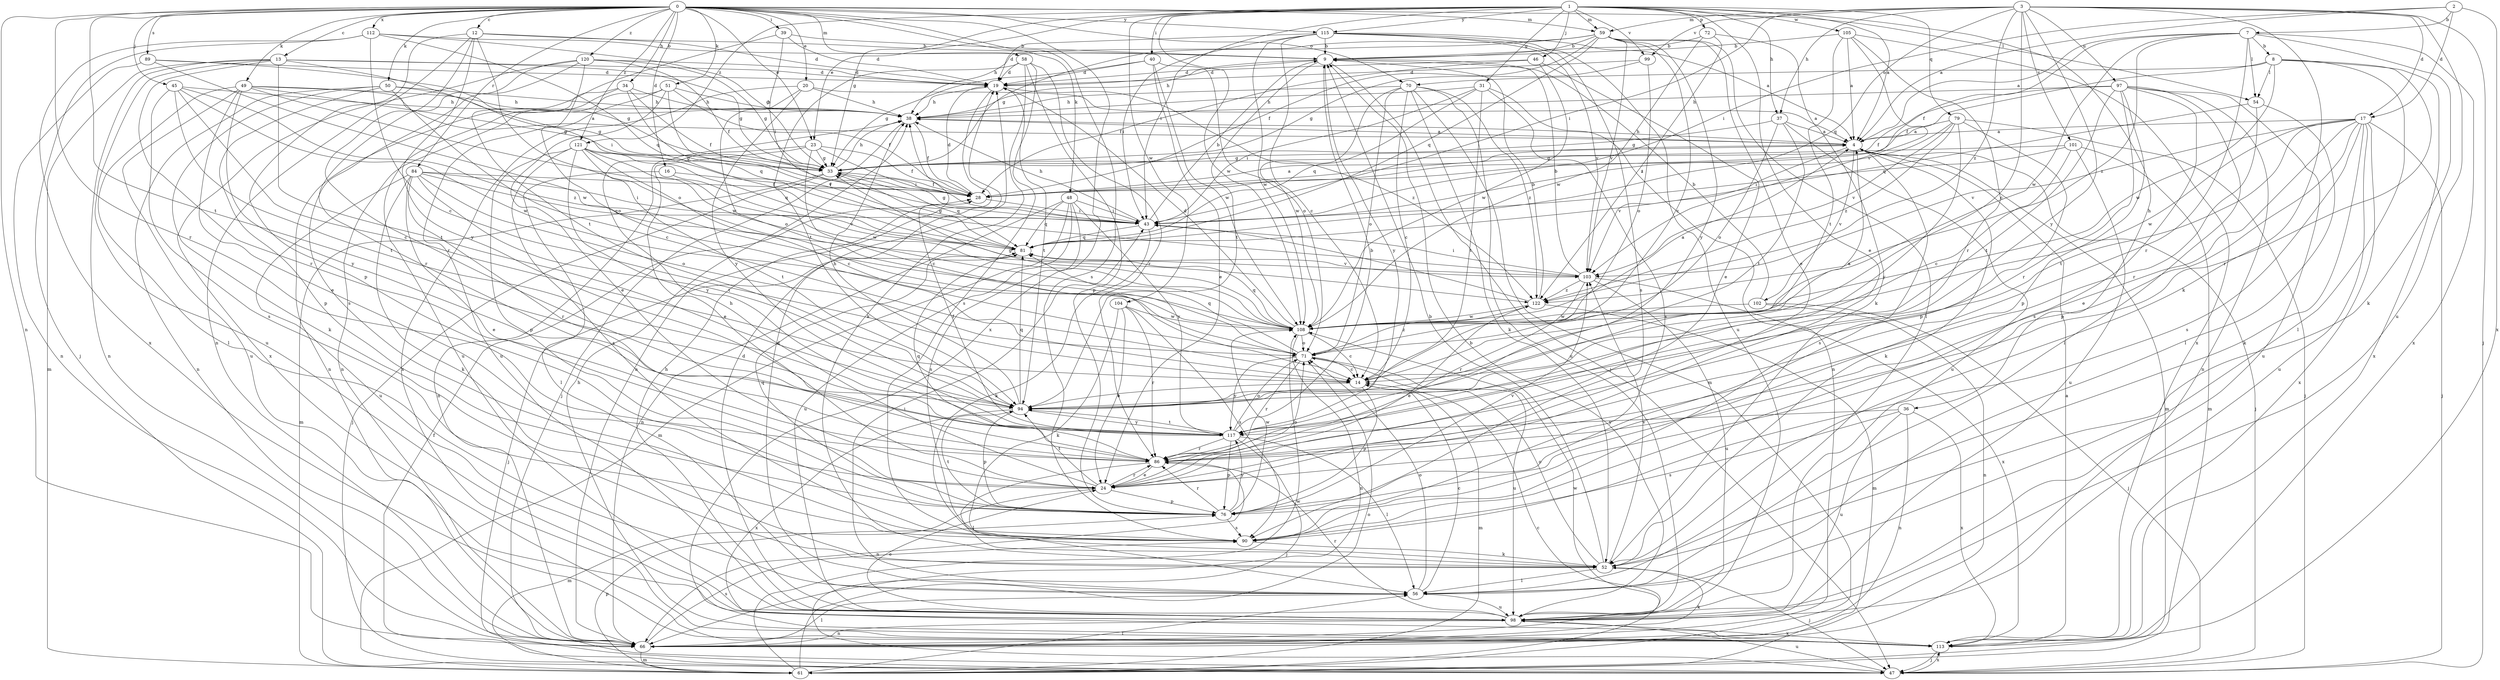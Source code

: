 strict digraph  {
0;
1;
2;
3;
4;
7;
8;
9;
12;
13;
14;
16;
17;
19;
20;
23;
24;
28;
31;
33;
34;
36;
37;
38;
39;
40;
43;
45;
46;
47;
48;
49;
50;
51;
52;
54;
56;
58;
59;
61;
66;
70;
71;
72;
76;
79;
81;
84;
86;
89;
90;
94;
97;
98;
99;
101;
102;
103;
104;
105;
108;
112;
113;
115;
117;
120;
121;
122;
0 -> 12  [label=c];
0 -> 13  [label=c];
0 -> 16  [label=d];
0 -> 20  [label=e];
0 -> 23  [label=e];
0 -> 34  [label=h];
0 -> 39  [label=i];
0 -> 45  [label=j];
0 -> 48  [label=k];
0 -> 49  [label=k];
0 -> 50  [label=k];
0 -> 51  [label=k];
0 -> 54  [label=l];
0 -> 58  [label=m];
0 -> 59  [label=m];
0 -> 66  [label=n];
0 -> 70  [label=o];
0 -> 84  [label=r];
0 -> 86  [label=r];
0 -> 89  [label=s];
0 -> 90  [label=s];
0 -> 94  [label=t];
0 -> 112  [label=x];
0 -> 113  [label=x];
0 -> 115  [label=y];
0 -> 120  [label=z];
0 -> 121  [label=z];
1 -> 4  [label=a];
1 -> 23  [label=e];
1 -> 24  [label=e];
1 -> 31  [label=g];
1 -> 33  [label=g];
1 -> 36  [label=h];
1 -> 37  [label=h];
1 -> 40  [label=i];
1 -> 43  [label=i];
1 -> 46  [label=j];
1 -> 59  [label=m];
1 -> 72  [label=p];
1 -> 79  [label=q];
1 -> 99  [label=v];
1 -> 104  [label=w];
1 -> 105  [label=w];
1 -> 108  [label=w];
1 -> 115  [label=y];
1 -> 121  [label=z];
2 -> 4  [label=a];
2 -> 7  [label=b];
2 -> 17  [label=d];
2 -> 43  [label=i];
2 -> 113  [label=x];
3 -> 14  [label=c];
3 -> 17  [label=d];
3 -> 37  [label=h];
3 -> 43  [label=i];
3 -> 47  [label=j];
3 -> 52  [label=k];
3 -> 59  [label=m];
3 -> 81  [label=q];
3 -> 97  [label=u];
3 -> 98  [label=u];
3 -> 99  [label=v];
3 -> 101  [label=v];
3 -> 117  [label=y];
3 -> 122  [label=z];
4 -> 33  [label=g];
4 -> 38  [label=h];
4 -> 47  [label=j];
4 -> 52  [label=k];
4 -> 61  [label=m];
4 -> 90  [label=s];
4 -> 102  [label=v];
4 -> 103  [label=v];
7 -> 4  [label=a];
7 -> 8  [label=b];
7 -> 28  [label=f];
7 -> 52  [label=k];
7 -> 54  [label=l];
7 -> 86  [label=r];
7 -> 108  [label=w];
7 -> 113  [label=x];
7 -> 122  [label=z];
8 -> 28  [label=f];
8 -> 54  [label=l];
8 -> 56  [label=l];
8 -> 70  [label=o];
8 -> 86  [label=r];
8 -> 108  [label=w];
8 -> 113  [label=x];
9 -> 19  [label=d];
9 -> 38  [label=h];
9 -> 47  [label=j];
9 -> 94  [label=t];
9 -> 117  [label=y];
12 -> 9  [label=b];
12 -> 19  [label=d];
12 -> 66  [label=n];
12 -> 71  [label=o];
12 -> 76  [label=p];
12 -> 86  [label=r];
12 -> 117  [label=y];
13 -> 19  [label=d];
13 -> 33  [label=g];
13 -> 43  [label=i];
13 -> 61  [label=m];
13 -> 66  [label=n];
13 -> 86  [label=r];
13 -> 94  [label=t];
13 -> 98  [label=u];
14 -> 4  [label=a];
14 -> 61  [label=m];
14 -> 76  [label=p];
14 -> 94  [label=t];
16 -> 28  [label=f];
16 -> 56  [label=l];
16 -> 103  [label=v];
17 -> 4  [label=a];
17 -> 24  [label=e];
17 -> 47  [label=j];
17 -> 52  [label=k];
17 -> 76  [label=p];
17 -> 90  [label=s];
17 -> 94  [label=t];
17 -> 98  [label=u];
17 -> 103  [label=v];
17 -> 108  [label=w];
17 -> 113  [label=x];
19 -> 38  [label=h];
19 -> 66  [label=n];
19 -> 94  [label=t];
19 -> 122  [label=z];
20 -> 4  [label=a];
20 -> 38  [label=h];
20 -> 71  [label=o];
20 -> 113  [label=x];
20 -> 117  [label=y];
23 -> 14  [label=c];
23 -> 24  [label=e];
23 -> 28  [label=f];
23 -> 33  [label=g];
23 -> 43  [label=i];
23 -> 66  [label=n];
24 -> 38  [label=h];
24 -> 61  [label=m];
24 -> 71  [label=o];
24 -> 76  [label=p];
24 -> 86  [label=r];
24 -> 94  [label=t];
28 -> 4  [label=a];
28 -> 19  [label=d];
28 -> 43  [label=i];
31 -> 38  [label=h];
31 -> 43  [label=i];
31 -> 66  [label=n];
31 -> 81  [label=q];
31 -> 90  [label=s];
31 -> 94  [label=t];
33 -> 28  [label=f];
33 -> 38  [label=h];
33 -> 47  [label=j];
33 -> 61  [label=m];
33 -> 81  [label=q];
34 -> 28  [label=f];
34 -> 38  [label=h];
34 -> 66  [label=n];
34 -> 81  [label=q];
34 -> 98  [label=u];
36 -> 66  [label=n];
36 -> 90  [label=s];
36 -> 98  [label=u];
36 -> 113  [label=x];
36 -> 117  [label=y];
37 -> 4  [label=a];
37 -> 33  [label=g];
37 -> 71  [label=o];
37 -> 94  [label=t];
37 -> 98  [label=u];
38 -> 4  [label=a];
38 -> 28  [label=f];
38 -> 47  [label=j];
39 -> 9  [label=b];
39 -> 19  [label=d];
39 -> 43  [label=i];
39 -> 94  [label=t];
40 -> 19  [label=d];
40 -> 24  [label=e];
40 -> 33  [label=g];
40 -> 71  [label=o];
40 -> 108  [label=w];
43 -> 9  [label=b];
43 -> 33  [label=g];
43 -> 38  [label=h];
43 -> 52  [label=k];
43 -> 81  [label=q];
45 -> 14  [label=c];
45 -> 38  [label=h];
45 -> 90  [label=s];
45 -> 94  [label=t];
45 -> 108  [label=w];
45 -> 122  [label=z];
46 -> 19  [label=d];
46 -> 24  [label=e];
46 -> 28  [label=f];
46 -> 108  [label=w];
47 -> 28  [label=f];
47 -> 98  [label=u];
47 -> 113  [label=x];
48 -> 43  [label=i];
48 -> 61  [label=m];
48 -> 66  [label=n];
48 -> 81  [label=q];
48 -> 90  [label=s];
48 -> 98  [label=u];
48 -> 117  [label=y];
49 -> 4  [label=a];
49 -> 24  [label=e];
49 -> 33  [label=g];
49 -> 38  [label=h];
49 -> 56  [label=l];
49 -> 98  [label=u];
49 -> 108  [label=w];
49 -> 117  [label=y];
50 -> 14  [label=c];
50 -> 33  [label=g];
50 -> 38  [label=h];
50 -> 52  [label=k];
50 -> 66  [label=n];
50 -> 76  [label=p];
51 -> 24  [label=e];
51 -> 28  [label=f];
51 -> 38  [label=h];
51 -> 66  [label=n];
51 -> 98  [label=u];
51 -> 103  [label=v];
52 -> 9  [label=b];
52 -> 47  [label=j];
52 -> 56  [label=l];
52 -> 71  [label=o];
52 -> 103  [label=v];
54 -> 56  [label=l];
54 -> 81  [label=q];
54 -> 86  [label=r];
56 -> 14  [label=c];
56 -> 19  [label=d];
56 -> 43  [label=i];
56 -> 71  [label=o];
56 -> 98  [label=u];
58 -> 19  [label=d];
58 -> 52  [label=k];
58 -> 76  [label=p];
58 -> 86  [label=r];
58 -> 90  [label=s];
58 -> 94  [label=t];
59 -> 9  [label=b];
59 -> 14  [label=c];
59 -> 24  [label=e];
59 -> 28  [label=f];
59 -> 33  [label=g];
59 -> 38  [label=h];
59 -> 56  [label=l];
59 -> 81  [label=q];
59 -> 103  [label=v];
59 -> 117  [label=y];
61 -> 14  [label=c];
61 -> 56  [label=l];
61 -> 71  [label=o];
61 -> 76  [label=p];
61 -> 108  [label=w];
66 -> 52  [label=k];
66 -> 56  [label=l];
66 -> 61  [label=m];
66 -> 90  [label=s];
66 -> 108  [label=w];
70 -> 14  [label=c];
70 -> 38  [label=h];
70 -> 52  [label=k];
70 -> 61  [label=m];
70 -> 71  [label=o];
70 -> 98  [label=u];
70 -> 108  [label=w];
70 -> 122  [label=z];
71 -> 14  [label=c];
71 -> 81  [label=q];
71 -> 86  [label=r];
71 -> 98  [label=u];
71 -> 117  [label=y];
71 -> 122  [label=z];
72 -> 9  [label=b];
72 -> 52  [label=k];
72 -> 108  [label=w];
72 -> 122  [label=z];
76 -> 81  [label=q];
76 -> 86  [label=r];
76 -> 90  [label=s];
76 -> 94  [label=t];
76 -> 103  [label=v];
76 -> 108  [label=w];
76 -> 117  [label=y];
79 -> 4  [label=a];
79 -> 43  [label=i];
79 -> 47  [label=j];
79 -> 76  [label=p];
79 -> 103  [label=v];
79 -> 117  [label=y];
79 -> 122  [label=z];
81 -> 33  [label=g];
81 -> 47  [label=j];
81 -> 103  [label=v];
84 -> 24  [label=e];
84 -> 28  [label=f];
84 -> 43  [label=i];
84 -> 52  [label=k];
84 -> 71  [label=o];
84 -> 81  [label=q];
84 -> 86  [label=r];
84 -> 94  [label=t];
84 -> 98  [label=u];
86 -> 24  [label=e];
86 -> 56  [label=l];
86 -> 66  [label=n];
86 -> 81  [label=q];
89 -> 19  [label=d];
89 -> 33  [label=g];
89 -> 66  [label=n];
89 -> 108  [label=w];
90 -> 52  [label=k];
94 -> 38  [label=h];
94 -> 76  [label=p];
94 -> 81  [label=q];
94 -> 113  [label=x];
94 -> 117  [label=y];
97 -> 28  [label=f];
97 -> 38  [label=h];
97 -> 56  [label=l];
97 -> 66  [label=n];
97 -> 76  [label=p];
97 -> 86  [label=r];
97 -> 90  [label=s];
97 -> 94  [label=t];
97 -> 98  [label=u];
98 -> 9  [label=b];
98 -> 19  [label=d];
98 -> 24  [label=e];
98 -> 38  [label=h];
98 -> 66  [label=n];
98 -> 86  [label=r];
98 -> 113  [label=x];
99 -> 19  [label=d];
99 -> 33  [label=g];
99 -> 71  [label=o];
101 -> 14  [label=c];
101 -> 33  [label=g];
101 -> 43  [label=i];
101 -> 61  [label=m];
101 -> 98  [label=u];
102 -> 9  [label=b];
102 -> 47  [label=j];
102 -> 66  [label=n];
102 -> 108  [label=w];
103 -> 9  [label=b];
103 -> 43  [label=i];
103 -> 86  [label=r];
103 -> 98  [label=u];
103 -> 113  [label=x];
103 -> 122  [label=z];
104 -> 24  [label=e];
104 -> 52  [label=k];
104 -> 86  [label=r];
104 -> 90  [label=s];
104 -> 108  [label=w];
105 -> 4  [label=a];
105 -> 9  [label=b];
105 -> 86  [label=r];
105 -> 94  [label=t];
105 -> 103  [label=v];
105 -> 113  [label=x];
108 -> 4  [label=a];
108 -> 14  [label=c];
108 -> 19  [label=d];
108 -> 33  [label=g];
108 -> 66  [label=n];
108 -> 71  [label=o];
108 -> 81  [label=q];
112 -> 9  [label=b];
112 -> 14  [label=c];
112 -> 33  [label=g];
112 -> 47  [label=j];
112 -> 81  [label=q];
112 -> 113  [label=x];
113 -> 4  [label=a];
113 -> 38  [label=h];
113 -> 47  [label=j];
115 -> 4  [label=a];
115 -> 9  [label=b];
115 -> 14  [label=c];
115 -> 19  [label=d];
115 -> 43  [label=i];
115 -> 90  [label=s];
115 -> 98  [label=u];
115 -> 103  [label=v];
115 -> 108  [label=w];
117 -> 9  [label=b];
117 -> 28  [label=f];
117 -> 47  [label=j];
117 -> 56  [label=l];
117 -> 71  [label=o];
117 -> 76  [label=p];
117 -> 86  [label=r];
117 -> 94  [label=t];
120 -> 19  [label=d];
120 -> 28  [label=f];
120 -> 33  [label=g];
120 -> 71  [label=o];
120 -> 86  [label=r];
120 -> 90  [label=s];
120 -> 113  [label=x];
121 -> 14  [label=c];
121 -> 33  [label=g];
121 -> 76  [label=p];
121 -> 81  [label=q];
121 -> 90  [label=s];
121 -> 94  [label=t];
121 -> 108  [label=w];
121 -> 117  [label=y];
122 -> 9  [label=b];
122 -> 24  [label=e];
122 -> 43  [label=i];
122 -> 61  [label=m];
122 -> 108  [label=w];
}
